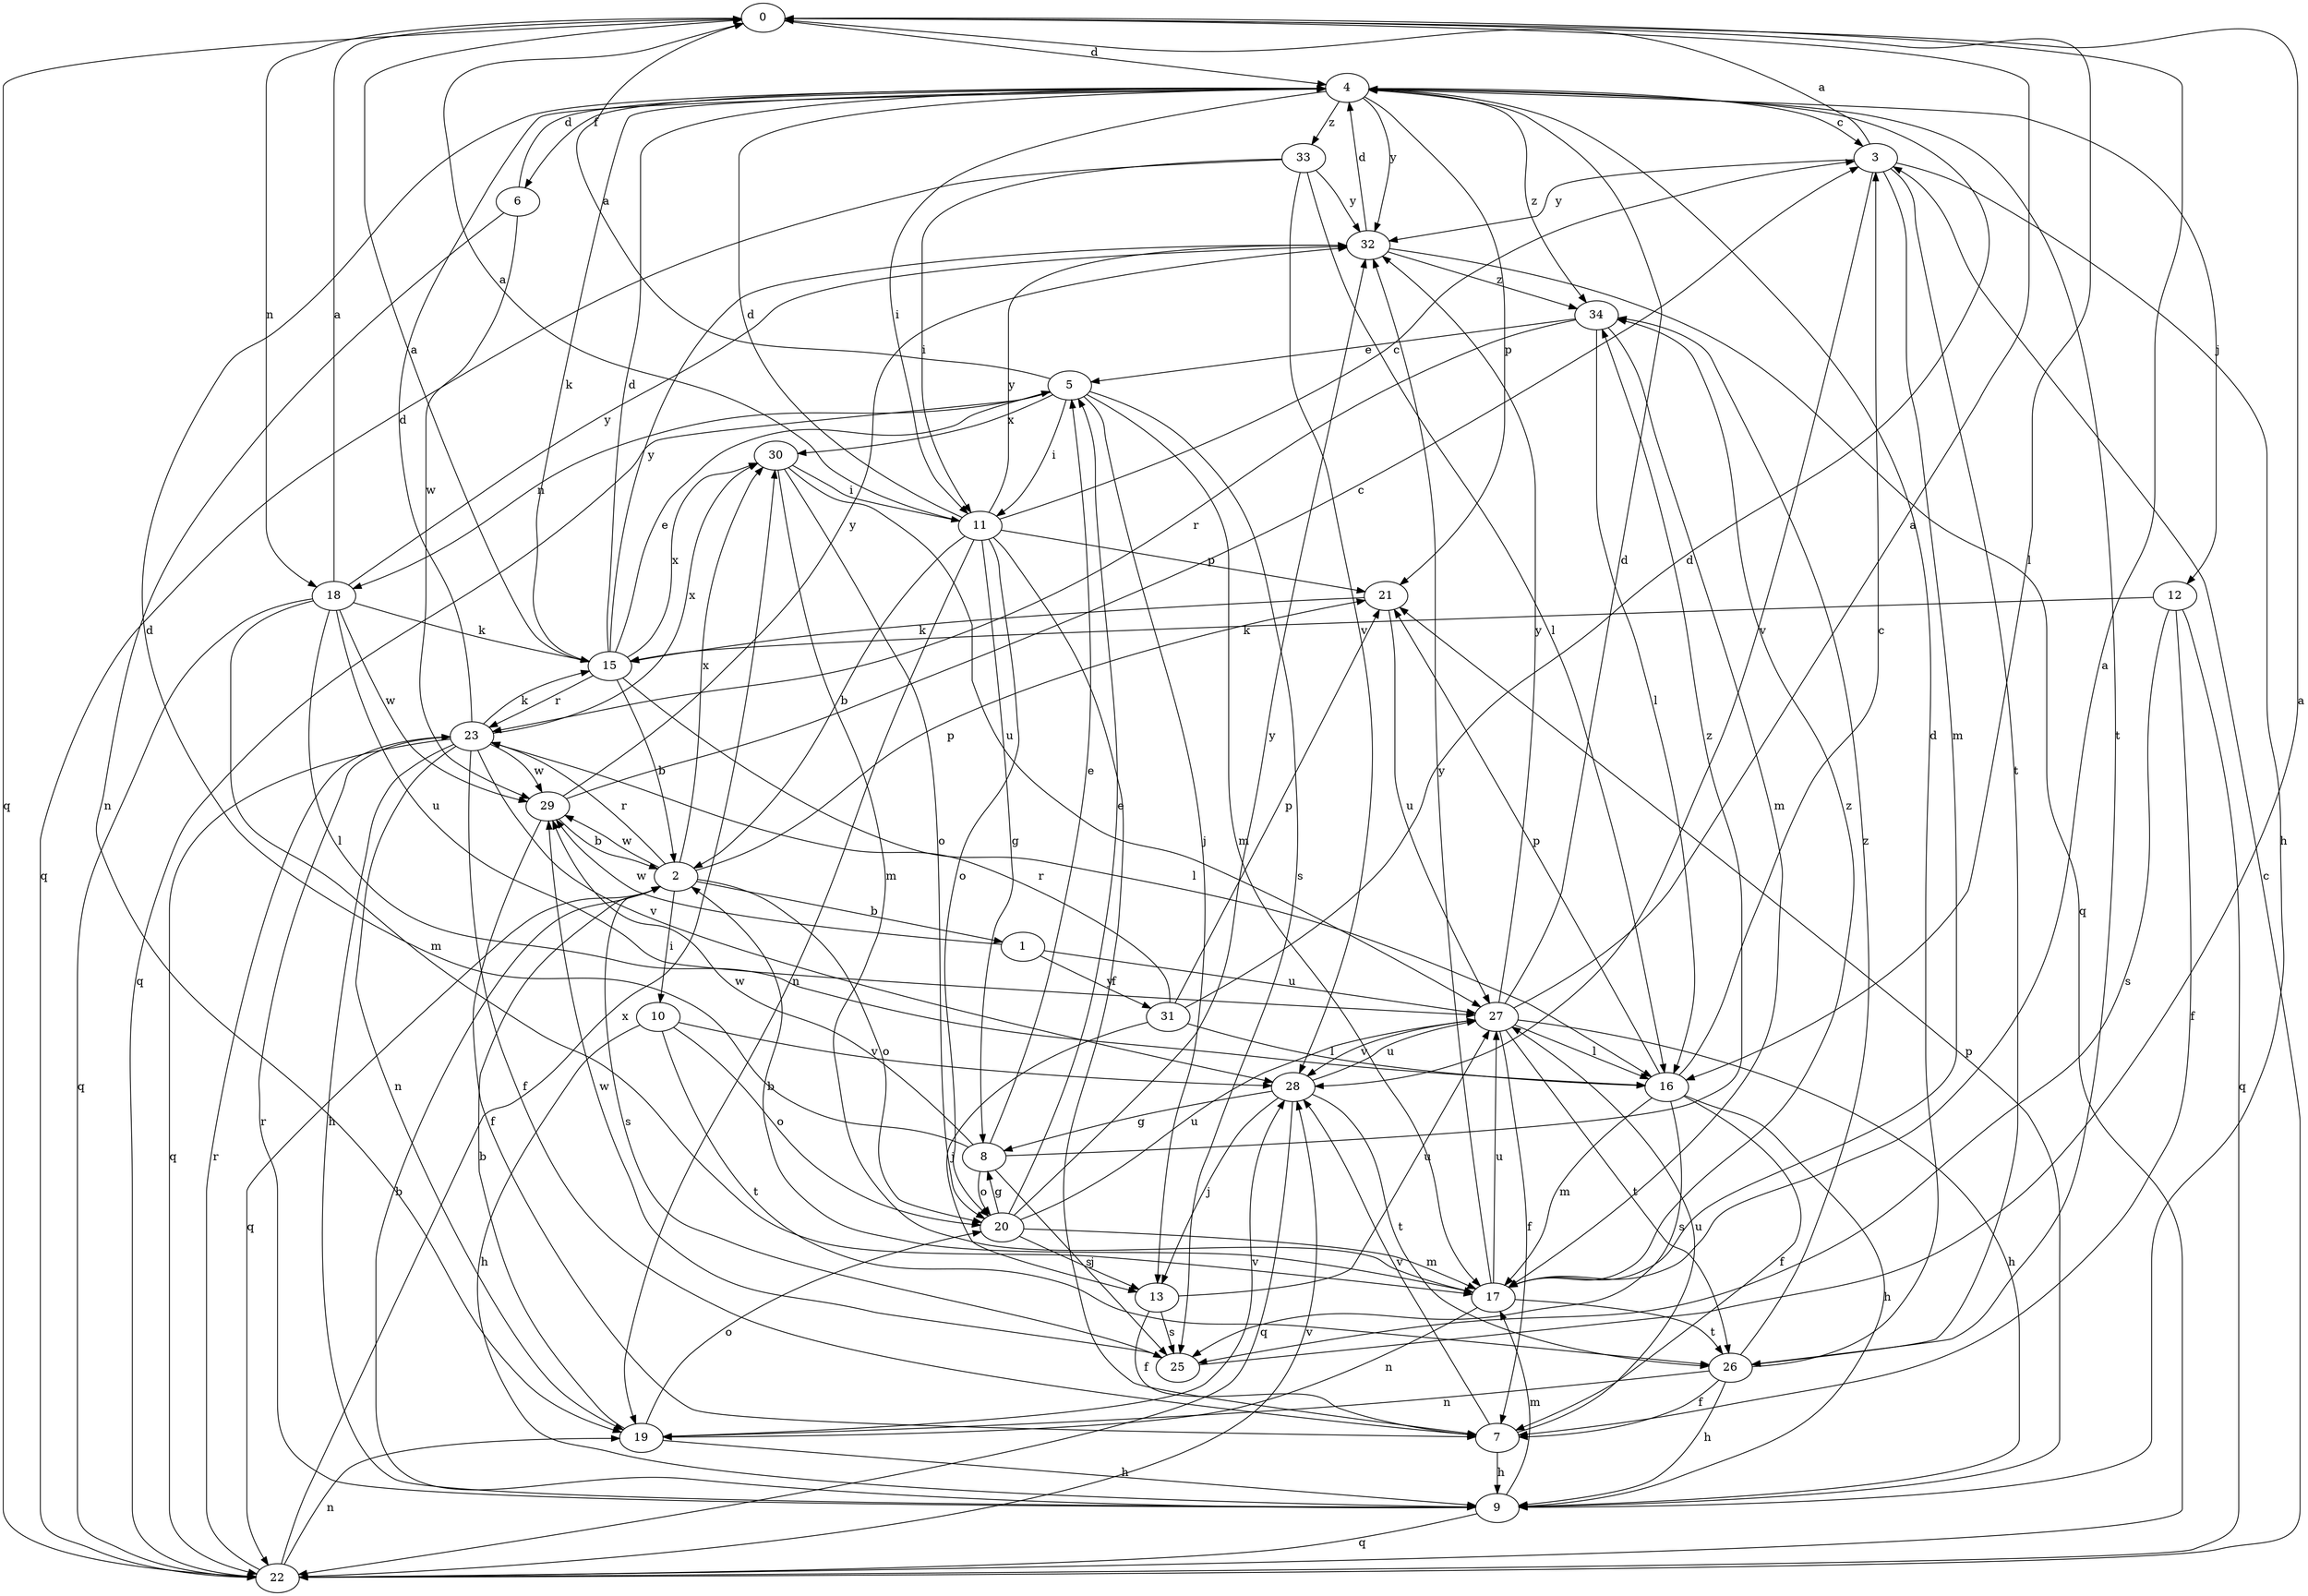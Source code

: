 strict digraph  {
0;
1;
2;
3;
4;
5;
6;
7;
8;
9;
10;
11;
12;
13;
15;
16;
17;
18;
19;
20;
21;
22;
23;
25;
26;
27;
28;
29;
30;
31;
32;
33;
34;
0 -> 4  [label=d];
0 -> 16  [label=l];
0 -> 18  [label=n];
0 -> 22  [label=q];
1 -> 27  [label=u];
1 -> 29  [label=w];
1 -> 31  [label=y];
2 -> 1  [label=b];
2 -> 10  [label=i];
2 -> 20  [label=o];
2 -> 21  [label=p];
2 -> 22  [label=q];
2 -> 23  [label=r];
2 -> 25  [label=s];
2 -> 29  [label=w];
2 -> 30  [label=x];
3 -> 0  [label=a];
3 -> 9  [label=h];
3 -> 17  [label=m];
3 -> 26  [label=t];
3 -> 28  [label=v];
3 -> 32  [label=y];
4 -> 3  [label=c];
4 -> 6  [label=f];
4 -> 11  [label=i];
4 -> 12  [label=j];
4 -> 15  [label=k];
4 -> 21  [label=p];
4 -> 26  [label=t];
4 -> 32  [label=y];
4 -> 33  [label=z];
4 -> 34  [label=z];
5 -> 0  [label=a];
5 -> 11  [label=i];
5 -> 13  [label=j];
5 -> 17  [label=m];
5 -> 18  [label=n];
5 -> 22  [label=q];
5 -> 25  [label=s];
5 -> 30  [label=x];
6 -> 4  [label=d];
6 -> 19  [label=n];
6 -> 29  [label=w];
7 -> 9  [label=h];
7 -> 27  [label=u];
7 -> 28  [label=v];
8 -> 4  [label=d];
8 -> 5  [label=e];
8 -> 20  [label=o];
8 -> 25  [label=s];
8 -> 29  [label=w];
8 -> 34  [label=z];
9 -> 2  [label=b];
9 -> 17  [label=m];
9 -> 21  [label=p];
9 -> 22  [label=q];
9 -> 23  [label=r];
10 -> 9  [label=h];
10 -> 20  [label=o];
10 -> 26  [label=t];
10 -> 28  [label=v];
11 -> 0  [label=a];
11 -> 2  [label=b];
11 -> 3  [label=c];
11 -> 4  [label=d];
11 -> 7  [label=f];
11 -> 8  [label=g];
11 -> 19  [label=n];
11 -> 20  [label=o];
11 -> 21  [label=p];
11 -> 32  [label=y];
12 -> 7  [label=f];
12 -> 15  [label=k];
12 -> 22  [label=q];
12 -> 25  [label=s];
13 -> 7  [label=f];
13 -> 25  [label=s];
13 -> 27  [label=u];
15 -> 0  [label=a];
15 -> 2  [label=b];
15 -> 4  [label=d];
15 -> 5  [label=e];
15 -> 16  [label=l];
15 -> 23  [label=r];
15 -> 30  [label=x];
15 -> 32  [label=y];
16 -> 3  [label=c];
16 -> 7  [label=f];
16 -> 9  [label=h];
16 -> 17  [label=m];
16 -> 21  [label=p];
16 -> 25  [label=s];
17 -> 0  [label=a];
17 -> 2  [label=b];
17 -> 19  [label=n];
17 -> 26  [label=t];
17 -> 27  [label=u];
17 -> 32  [label=y];
17 -> 34  [label=z];
18 -> 0  [label=a];
18 -> 15  [label=k];
18 -> 16  [label=l];
18 -> 17  [label=m];
18 -> 22  [label=q];
18 -> 27  [label=u];
18 -> 29  [label=w];
18 -> 32  [label=y];
19 -> 2  [label=b];
19 -> 9  [label=h];
19 -> 20  [label=o];
19 -> 28  [label=v];
20 -> 5  [label=e];
20 -> 8  [label=g];
20 -> 13  [label=j];
20 -> 17  [label=m];
20 -> 27  [label=u];
20 -> 32  [label=y];
21 -> 15  [label=k];
21 -> 27  [label=u];
22 -> 3  [label=c];
22 -> 19  [label=n];
22 -> 23  [label=r];
22 -> 28  [label=v];
22 -> 30  [label=x];
23 -> 4  [label=d];
23 -> 7  [label=f];
23 -> 9  [label=h];
23 -> 15  [label=k];
23 -> 19  [label=n];
23 -> 22  [label=q];
23 -> 28  [label=v];
23 -> 29  [label=w];
23 -> 30  [label=x];
25 -> 0  [label=a];
25 -> 29  [label=w];
26 -> 4  [label=d];
26 -> 7  [label=f];
26 -> 9  [label=h];
26 -> 19  [label=n];
26 -> 34  [label=z];
27 -> 0  [label=a];
27 -> 4  [label=d];
27 -> 7  [label=f];
27 -> 9  [label=h];
27 -> 16  [label=l];
27 -> 26  [label=t];
27 -> 28  [label=v];
27 -> 32  [label=y];
28 -> 8  [label=g];
28 -> 13  [label=j];
28 -> 22  [label=q];
28 -> 26  [label=t];
28 -> 27  [label=u];
29 -> 2  [label=b];
29 -> 3  [label=c];
29 -> 7  [label=f];
29 -> 32  [label=y];
30 -> 11  [label=i];
30 -> 17  [label=m];
30 -> 20  [label=o];
30 -> 27  [label=u];
31 -> 4  [label=d];
31 -> 13  [label=j];
31 -> 16  [label=l];
31 -> 21  [label=p];
31 -> 23  [label=r];
32 -> 4  [label=d];
32 -> 22  [label=q];
32 -> 34  [label=z];
33 -> 11  [label=i];
33 -> 16  [label=l];
33 -> 22  [label=q];
33 -> 28  [label=v];
33 -> 32  [label=y];
34 -> 5  [label=e];
34 -> 16  [label=l];
34 -> 17  [label=m];
34 -> 23  [label=r];
}
